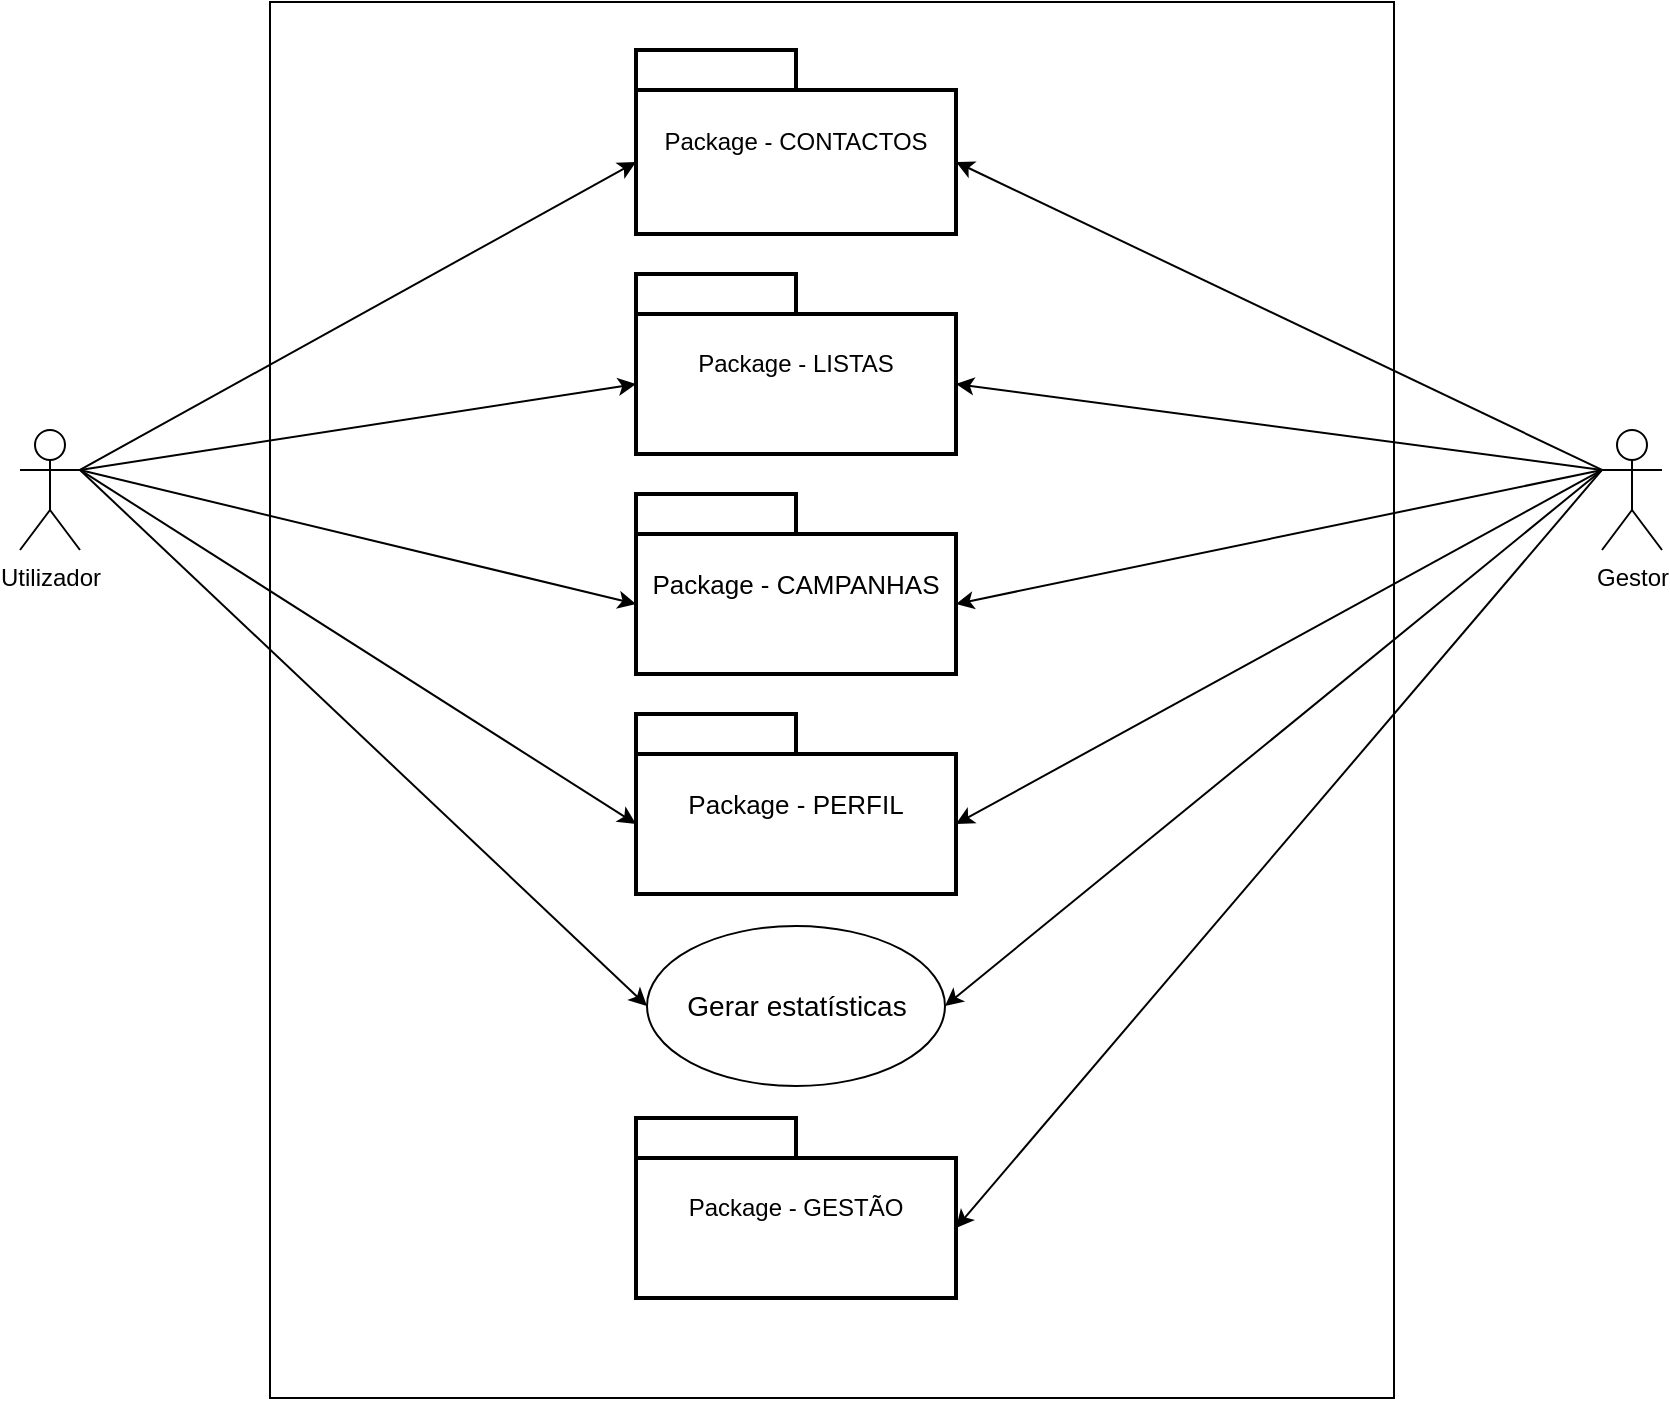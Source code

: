 <mxfile version="20.4.0" type="device" pages="6"><diagram id="rN_tg0I684L8gJ3R9h2H" name="Page-1"><mxGraphModel dx="946" dy="573" grid="0" gridSize="10" guides="1" tooltips="1" connect="1" arrows="1" fold="1" page="0" pageScale="1" pageWidth="1654" pageHeight="2336" math="0" shadow="0"><root><mxCell id="0"/><mxCell id="1" parent="0"/><mxCell id="qIFVFGJRCsdu9wKC1bCU-2" value="" style="rounded=0;whiteSpace=wrap;html=1;" vertex="1" parent="1"><mxGeometry x="212" y="20" width="562" height="698" as="geometry"/></mxCell><mxCell id="qIFVFGJRCsdu9wKC1bCU-18" style="edgeStyle=none;rounded=0;orthogonalLoop=1;jettySize=auto;html=1;exitX=1;exitY=0.333;exitDx=0;exitDy=0;exitPerimeter=0;entryX=0;entryY=0;entryDx=0;entryDy=56;entryPerimeter=0;fontSize=13;sourcePerimeterSpacing=5;targetPerimeterSpacing=5;" edge="1" parent="1" source="qIFVFGJRCsdu9wKC1bCU-3" target="qIFVFGJRCsdu9wKC1bCU-5"><mxGeometry relative="1" as="geometry"/></mxCell><mxCell id="qIFVFGJRCsdu9wKC1bCU-19" style="edgeStyle=none;rounded=0;orthogonalLoop=1;jettySize=auto;html=1;exitX=1;exitY=0.333;exitDx=0;exitDy=0;exitPerimeter=0;entryX=0;entryY=0;entryDx=0;entryDy=55;entryPerimeter=0;fontSize=13;sourcePerimeterSpacing=5;targetPerimeterSpacing=5;" edge="1" parent="1" source="qIFVFGJRCsdu9wKC1bCU-3" target="qIFVFGJRCsdu9wKC1bCU-6"><mxGeometry relative="1" as="geometry"/></mxCell><mxCell id="qIFVFGJRCsdu9wKC1bCU-20" style="edgeStyle=none;rounded=0;orthogonalLoop=1;jettySize=auto;html=1;exitX=1;exitY=0.333;exitDx=0;exitDy=0;exitPerimeter=0;entryX=0;entryY=0;entryDx=0;entryDy=55;entryPerimeter=0;fontSize=13;sourcePerimeterSpacing=5;targetPerimeterSpacing=5;" edge="1" parent="1" source="qIFVFGJRCsdu9wKC1bCU-3" target="qIFVFGJRCsdu9wKC1bCU-7"><mxGeometry relative="1" as="geometry"/></mxCell><mxCell id="qIFVFGJRCsdu9wKC1bCU-21" style="edgeStyle=none;rounded=0;orthogonalLoop=1;jettySize=auto;html=1;exitX=1;exitY=0.333;exitDx=0;exitDy=0;exitPerimeter=0;entryX=0;entryY=0;entryDx=0;entryDy=55;entryPerimeter=0;fontSize=13;sourcePerimeterSpacing=5;targetPerimeterSpacing=5;" edge="1" parent="1" source="qIFVFGJRCsdu9wKC1bCU-3" target="qIFVFGJRCsdu9wKC1bCU-8"><mxGeometry relative="1" as="geometry"/></mxCell><mxCell id="qIFVFGJRCsdu9wKC1bCU-22" style="edgeStyle=none;rounded=0;orthogonalLoop=1;jettySize=auto;html=1;exitX=1;exitY=0.333;exitDx=0;exitDy=0;exitPerimeter=0;entryX=0;entryY=0.5;entryDx=0;entryDy=0;fontSize=13;sourcePerimeterSpacing=5;targetPerimeterSpacing=5;" edge="1" parent="1" source="qIFVFGJRCsdu9wKC1bCU-3" target="qIFVFGJRCsdu9wKC1bCU-10"><mxGeometry relative="1" as="geometry"/></mxCell><mxCell id="qIFVFGJRCsdu9wKC1bCU-3" value="Utilizador" style="shape=umlActor;verticalLabelPosition=bottom;verticalAlign=top;html=1;outlineConnect=0;" vertex="1" parent="1"><mxGeometry x="87" y="234" width="30" height="60" as="geometry"/></mxCell><mxCell id="qIFVFGJRCsdu9wKC1bCU-11" style="rounded=0;orthogonalLoop=1;jettySize=auto;html=1;exitX=0;exitY=0.333;exitDx=0;exitDy=0;exitPerimeter=0;entryX=0;entryY=0;entryDx=160;entryDy=55;entryPerimeter=0;fontSize=13;targetPerimeterSpacing=5;sourcePerimeterSpacing=5;" edge="1" parent="1" source="qIFVFGJRCsdu9wKC1bCU-4" target="qIFVFGJRCsdu9wKC1bCU-9"><mxGeometry relative="1" as="geometry"/></mxCell><mxCell id="qIFVFGJRCsdu9wKC1bCU-12" style="edgeStyle=none;rounded=0;orthogonalLoop=1;jettySize=auto;html=1;exitX=0;exitY=0.333;exitDx=0;exitDy=0;exitPerimeter=0;entryX=1;entryY=0.5;entryDx=0;entryDy=0;fontSize=13;sourcePerimeterSpacing=5;targetPerimeterSpacing=5;" edge="1" parent="1" source="qIFVFGJRCsdu9wKC1bCU-4" target="qIFVFGJRCsdu9wKC1bCU-10"><mxGeometry relative="1" as="geometry"/></mxCell><mxCell id="qIFVFGJRCsdu9wKC1bCU-13" style="edgeStyle=none;rounded=0;orthogonalLoop=1;jettySize=auto;html=1;exitX=0;exitY=0.333;exitDx=0;exitDy=0;exitPerimeter=0;entryX=0;entryY=0;entryDx=160;entryDy=55;entryPerimeter=0;fontSize=13;sourcePerimeterSpacing=5;targetPerimeterSpacing=5;" edge="1" parent="1" source="qIFVFGJRCsdu9wKC1bCU-4" target="qIFVFGJRCsdu9wKC1bCU-8"><mxGeometry relative="1" as="geometry"/></mxCell><mxCell id="qIFVFGJRCsdu9wKC1bCU-15" style="edgeStyle=none;rounded=0;orthogonalLoop=1;jettySize=auto;html=1;exitX=0;exitY=0.333;exitDx=0;exitDy=0;exitPerimeter=0;entryX=0;entryY=0;entryDx=160;entryDy=55;entryPerimeter=0;fontSize=13;sourcePerimeterSpacing=5;targetPerimeterSpacing=5;" edge="1" parent="1" source="qIFVFGJRCsdu9wKC1bCU-4" target="qIFVFGJRCsdu9wKC1bCU-7"><mxGeometry relative="1" as="geometry"/></mxCell><mxCell id="qIFVFGJRCsdu9wKC1bCU-16" style="edgeStyle=none;rounded=0;orthogonalLoop=1;jettySize=auto;html=1;exitX=0;exitY=0.333;exitDx=0;exitDy=0;exitPerimeter=0;entryX=0;entryY=0;entryDx=160;entryDy=55;entryPerimeter=0;fontSize=13;sourcePerimeterSpacing=5;targetPerimeterSpacing=5;" edge="1" parent="1" source="qIFVFGJRCsdu9wKC1bCU-4" target="qIFVFGJRCsdu9wKC1bCU-6"><mxGeometry relative="1" as="geometry"/></mxCell><mxCell id="qIFVFGJRCsdu9wKC1bCU-17" style="edgeStyle=none;rounded=0;orthogonalLoop=1;jettySize=auto;html=1;exitX=0;exitY=0.333;exitDx=0;exitDy=0;exitPerimeter=0;entryX=0;entryY=0;entryDx=160;entryDy=56;entryPerimeter=0;fontSize=13;sourcePerimeterSpacing=5;targetPerimeterSpacing=5;" edge="1" parent="1" source="qIFVFGJRCsdu9wKC1bCU-4" target="qIFVFGJRCsdu9wKC1bCU-5"><mxGeometry relative="1" as="geometry"/></mxCell><mxCell id="qIFVFGJRCsdu9wKC1bCU-4" value="Gestor" style="shape=umlActor;verticalLabelPosition=bottom;verticalAlign=top;html=1;outlineConnect=0;" vertex="1" parent="1"><mxGeometry x="878" y="234" width="30" height="60" as="geometry"/></mxCell><mxCell id="qIFVFGJRCsdu9wKC1bCU-5" value="Package - CONTACTOS" style="shape=folder;tabWidth=80;tabHeight=20;tabPosition=left;strokeWidth=2;html=1;whiteSpace=wrap;align=center;" vertex="1" parent="1"><mxGeometry x="395" y="44" width="160" height="92" as="geometry"/></mxCell><mxCell id="qIFVFGJRCsdu9wKC1bCU-6" value="Package - LISTAS" style="shape=folder;tabWidth=80;tabHeight=20;tabPosition=left;strokeWidth=2;html=1;whiteSpace=wrap;align=center;" vertex="1" parent="1"><mxGeometry x="395" y="156" width="160" height="90" as="geometry"/></mxCell><mxCell id="qIFVFGJRCsdu9wKC1bCU-7" value="&lt;font style=&quot;font-size: 13px;&quot;&gt;Package - CAMPANHAS&lt;/font&gt;" style="shape=folder;tabWidth=80;tabHeight=20;tabPosition=left;strokeWidth=2;html=1;whiteSpace=wrap;align=center;" vertex="1" parent="1"><mxGeometry x="395" y="266" width="160" height="90" as="geometry"/></mxCell><mxCell id="qIFVFGJRCsdu9wKC1bCU-8" value="&lt;font style=&quot;font-size: 13px;&quot;&gt;Package - PERFIL&lt;/font&gt;" style="shape=folder;tabWidth=80;tabHeight=20;tabPosition=left;strokeWidth=2;html=1;whiteSpace=wrap;align=center;" vertex="1" parent="1"><mxGeometry x="395" y="376" width="160" height="90" as="geometry"/></mxCell><mxCell id="qIFVFGJRCsdu9wKC1bCU-9" value="Package - GESTÃO" style="shape=folder;tabWidth=80;tabHeight=20;tabPosition=left;strokeWidth=2;html=1;whiteSpace=wrap;align=center;" vertex="1" parent="1"><mxGeometry x="395" y="578" width="160" height="90" as="geometry"/></mxCell><mxCell id="qIFVFGJRCsdu9wKC1bCU-10" value="&lt;font style=&quot;font-size: 14px;&quot;&gt;Gerar estatísticas&lt;/font&gt;" style="ellipse;whiteSpace=wrap;html=1;" vertex="1" parent="1"><mxGeometry x="400.5" y="482" width="149" height="80" as="geometry"/></mxCell></root></mxGraphModel></diagram><diagram id="iYh60ZEQTMUY6hLxTLVM" name="Page-2"><mxGraphModel dx="1346" dy="916" grid="0" gridSize="10" guides="1" tooltips="1" connect="1" arrows="1" fold="1" page="0" pageScale="1" pageWidth="1654" pageHeight="2336" math="0" shadow="0"><root><mxCell id="0"/><mxCell id="1" parent="0"/><mxCell id="Y1VeffDmR55A79ns18sM-3" style="edgeStyle=none;rounded=0;orthogonalLoop=1;jettySize=auto;html=1;exitX=0;exitY=0;exitDx=160;exitDy=56;exitPerimeter=0;entryX=-0.003;entryY=0.122;entryDx=0;entryDy=0;entryPerimeter=0;fontSize=13;sourcePerimeterSpacing=5;targetPerimeterSpacing=5;dashed=1;" edge="1" parent="1" source="Y1VeffDmR55A79ns18sM-1" target="Y1VeffDmR55A79ns18sM-2"><mxGeometry relative="1" as="geometry"/></mxCell><mxCell id="Y1VeffDmR55A79ns18sM-1" value="Package - CONTACTOS" style="shape=folder;tabWidth=80;tabHeight=20;tabPosition=left;strokeWidth=2;html=1;whiteSpace=wrap;align=center;" vertex="1" parent="1"><mxGeometry x="-195" y="-8" width="160" height="92" as="geometry"/></mxCell><mxCell id="Y1VeffDmR55A79ns18sM-2" value="" style="rounded=0;whiteSpace=wrap;html=1;fontSize=13;" vertex="1" parent="1"><mxGeometry x="129" y="-3" width="208" height="430" as="geometry"/></mxCell><mxCell id="Y1VeffDmR55A79ns18sM-4" value="&amp;lt;&amp;lt;trace&amp;gt;&amp;gt;" style="text;html=1;strokeColor=none;fillColor=none;align=center;verticalAlign=middle;whiteSpace=wrap;rounded=0;fontSize=13;" vertex="1" parent="1"><mxGeometry x="17" y="26" width="60" height="30" as="geometry"/></mxCell><mxCell id="d0pd_F2RedOsYjclPk2O-1" value="&lt;font style=&quot;font-size: 14px;&quot;&gt;Carregar contactos&lt;/font&gt;" style="ellipse;whiteSpace=wrap;html=1;" vertex="1" parent="1"><mxGeometry x="158.5" y="15" width="149" height="80" as="geometry"/></mxCell><mxCell id="d0pd_F2RedOsYjclPk2O-2" value="&lt;font style=&quot;font-size: 14px;&quot;&gt;Editar contactos&lt;/font&gt;" style="ellipse;whiteSpace=wrap;html=1;" vertex="1" parent="1"><mxGeometry x="158.5" y="120" width="149" height="80" as="geometry"/></mxCell><mxCell id="d0pd_F2RedOsYjclPk2O-3" value="&lt;font style=&quot;font-size: 14px;&quot;&gt;Apagar contactos&lt;/font&gt;" style="ellipse;whiteSpace=wrap;html=1;" vertex="1" parent="1"><mxGeometry x="158.5" y="224" width="149" height="80" as="geometry"/></mxCell><mxCell id="d0pd_F2RedOsYjclPk2O-4" value="&lt;font style=&quot;font-size: 14px;&quot;&gt;Apagar contactos&lt;/font&gt;" style="ellipse;whiteSpace=wrap;html=1;" vertex="1" parent="1"><mxGeometry x="158.5" y="326" width="149" height="80" as="geometry"/></mxCell></root></mxGraphModel></diagram><diagram id="leB7tcZBiRI5ZWfwD2lj" name="Page-3"><mxGraphModel dx="1346" dy="973" grid="0" gridSize="10" guides="1" tooltips="1" connect="1" arrows="1" fold="1" page="0" pageScale="1" pageWidth="1654" pageHeight="2336" math="0" shadow="0"><root><mxCell id="0"/><mxCell id="1" parent="0"/><mxCell id="UyzyNtcZsX6MvWDX-o_q-7" style="edgeStyle=none;rounded=0;orthogonalLoop=1;jettySize=auto;html=1;exitX=0;exitY=0;exitDx=160;exitDy=56;exitPerimeter=0;entryX=-0.005;entryY=0.223;entryDx=0;entryDy=0;entryPerimeter=0;dashed=1;fontSize=13;sourcePerimeterSpacing=5;targetPerimeterSpacing=5;" edge="1" parent="1" source="UyzyNtcZsX6MvWDX-o_q-2" target="UyzyNtcZsX6MvWDX-o_q-3"><mxGeometry relative="1" as="geometry"/></mxCell><mxCell id="UyzyNtcZsX6MvWDX-o_q-2" value="Package - LISTAS" style="shape=folder;tabWidth=80;tabHeight=20;tabPosition=left;strokeWidth=2;html=1;whiteSpace=wrap;align=center;" vertex="1" parent="1"><mxGeometry x="-195" y="-8" width="160" height="92" as="geometry"/></mxCell><mxCell id="UyzyNtcZsX6MvWDX-o_q-3" value="" style="rounded=0;whiteSpace=wrap;html=1;fontSize=13;" vertex="1" parent="1"><mxGeometry x="129" y="-3" width="208" height="220" as="geometry"/></mxCell><mxCell id="UyzyNtcZsX6MvWDX-o_q-4" value="&amp;lt;&amp;lt;trace&amp;gt;&amp;gt;" style="text;html=1;strokeColor=none;fillColor=none;align=center;verticalAlign=middle;whiteSpace=wrap;rounded=0;fontSize=13;" vertex="1" parent="1"><mxGeometry x="17" y="26" width="60" height="30" as="geometry"/></mxCell><mxCell id="UyzyNtcZsX6MvWDX-o_q-5" value="&lt;font style=&quot;font-size: 14px;&quot;&gt;Visualizar&amp;nbsp;&lt;br&gt;lista&lt;br&gt;&lt;/font&gt;" style="ellipse;whiteSpace=wrap;html=1;" vertex="1" parent="1"><mxGeometry x="158.5" y="15" width="149" height="80" as="geometry"/></mxCell><mxCell id="UyzyNtcZsX6MvWDX-o_q-6" value="&lt;font style=&quot;font-size: 14px;&quot;&gt;Criar lista&lt;/font&gt;" style="ellipse;whiteSpace=wrap;html=1;" vertex="1" parent="1"><mxGeometry x="158.5" y="120" width="149" height="80" as="geometry"/></mxCell></root></mxGraphModel></diagram><diagram id="7uCjd0i8thsYGpgiOJuc" name="Page-4"><mxGraphModel dx="1346" dy="916" grid="0" gridSize="10" guides="1" tooltips="1" connect="1" arrows="1" fold="1" page="0" pageScale="1" pageWidth="1654" pageHeight="2336" math="0" shadow="0"><root><mxCell id="0"/><mxCell id="1" parent="0"/><mxCell id="ScD4QHonfQPaWYqG9C8a-1" style="edgeStyle=none;rounded=0;orthogonalLoop=1;jettySize=auto;html=1;exitX=0;exitY=0;exitDx=160;exitDy=56;exitPerimeter=0;entryX=-0.003;entryY=0.122;entryDx=0;entryDy=0;entryPerimeter=0;fontSize=13;sourcePerimeterSpacing=5;targetPerimeterSpacing=5;dashed=1;" edge="1" parent="1" source="ScD4QHonfQPaWYqG9C8a-2" target="ScD4QHonfQPaWYqG9C8a-3"><mxGeometry relative="1" as="geometry"/></mxCell><mxCell id="ScD4QHonfQPaWYqG9C8a-2" value="Package - CAMPANHAS" style="shape=folder;tabWidth=80;tabHeight=20;tabPosition=left;strokeWidth=2;html=1;whiteSpace=wrap;align=center;" vertex="1" parent="1"><mxGeometry x="-195" y="-8" width="160" height="92" as="geometry"/></mxCell><mxCell id="ScD4QHonfQPaWYqG9C8a-3" value="" style="rounded=0;whiteSpace=wrap;html=1;fontSize=13;" vertex="1" parent="1"><mxGeometry x="129" y="-3" width="208" height="430" as="geometry"/></mxCell><mxCell id="ScD4QHonfQPaWYqG9C8a-4" value="&amp;lt;&amp;lt;trace&amp;gt;&amp;gt;" style="text;html=1;strokeColor=none;fillColor=none;align=center;verticalAlign=middle;whiteSpace=wrap;rounded=0;fontSize=13;" vertex="1" parent="1"><mxGeometry x="17" y="26" width="60" height="30" as="geometry"/></mxCell><mxCell id="ScD4QHonfQPaWYqG9C8a-5" value="&lt;span style=&quot;font-size: 14px;&quot;&gt;Visualizar campanha&lt;/span&gt;" style="ellipse;whiteSpace=wrap;html=1;" vertex="1" parent="1"><mxGeometry x="158.5" y="15" width="149" height="80" as="geometry"/></mxCell><mxCell id="ScD4QHonfQPaWYqG9C8a-6" value="&lt;font style=&quot;font-size: 14px;&quot;&gt;Criar campanha&lt;/font&gt;" style="ellipse;whiteSpace=wrap;html=1;" vertex="1" parent="1"><mxGeometry x="158.5" y="120" width="149" height="80" as="geometry"/></mxCell><mxCell id="ScD4QHonfQPaWYqG9C8a-7" value="&lt;font style=&quot;font-size: 14px;&quot;&gt;Criar link curto&lt;/font&gt;" style="ellipse;whiteSpace=wrap;html=1;" vertex="1" parent="1"><mxGeometry x="158.5" y="224" width="149" height="80" as="geometry"/></mxCell><mxCell id="ScD4QHonfQPaWYqG9C8a-8" value="&lt;font style=&quot;font-size: 14px;&quot;&gt;Fazer envio&lt;/font&gt;" style="ellipse;whiteSpace=wrap;html=1;" vertex="1" parent="1"><mxGeometry x="158.5" y="326" width="149" height="80" as="geometry"/></mxCell></root></mxGraphModel></diagram><diagram id="XAAPoAA0MlfvjMhOxoRl" name="Page-5"><mxGraphModel dx="1346" dy="973" grid="0" gridSize="10" guides="1" tooltips="1" connect="1" arrows="1" fold="1" page="0" pageScale="1" pageWidth="1654" pageHeight="2336" math="0" shadow="0"><root><mxCell id="0"/><mxCell id="1" parent="0"/><mxCell id="qQXzkS8BPhQHGZ3WGjJc-10" style="edgeStyle=none;rounded=0;orthogonalLoop=1;jettySize=auto;html=1;exitX=0;exitY=0;exitDx=160;exitDy=56;exitPerimeter=0;entryX=-0.019;entryY=0.158;entryDx=0;entryDy=0;entryPerimeter=0;dashed=1;fontSize=13;sourcePerimeterSpacing=5;targetPerimeterSpacing=5;" edge="1" parent="1" source="qQXzkS8BPhQHGZ3WGjJc-2" target="qQXzkS8BPhQHGZ3WGjJc-3"><mxGeometry relative="1" as="geometry"/></mxCell><mxCell id="qQXzkS8BPhQHGZ3WGjJc-2" value="Package - PERFIL" style="shape=folder;tabWidth=80;tabHeight=20;tabPosition=left;strokeWidth=2;html=1;whiteSpace=wrap;align=center;" vertex="1" parent="1"><mxGeometry x="-195" y="-8" width="160" height="92" as="geometry"/></mxCell><mxCell id="qQXzkS8BPhQHGZ3WGjJc-3" value="" style="rounded=0;whiteSpace=wrap;html=1;fontSize=13;" vertex="1" parent="1"><mxGeometry x="129" y="-3" width="208" height="329" as="geometry"/></mxCell><mxCell id="qQXzkS8BPhQHGZ3WGjJc-4" value="&amp;lt;&amp;lt;trace&amp;gt;&amp;gt;" style="text;html=1;strokeColor=none;fillColor=none;align=center;verticalAlign=middle;whiteSpace=wrap;rounded=0;fontSize=13;" vertex="1" parent="1"><mxGeometry x="17" y="26" width="60" height="30" as="geometry"/></mxCell><mxCell id="qQXzkS8BPhQHGZ3WGjJc-5" value="&lt;span style=&quot;font-size: 14px;&quot;&gt;Login&lt;/span&gt;" style="ellipse;whiteSpace=wrap;html=1;" vertex="1" parent="1"><mxGeometry x="158.5" y="15" width="149" height="80" as="geometry"/></mxCell><mxCell id="qQXzkS8BPhQHGZ3WGjJc-6" value="&lt;font style=&quot;font-size: 14px;&quot;&gt;Alterar palavra-passe&lt;/font&gt;" style="ellipse;whiteSpace=wrap;html=1;" vertex="1" parent="1"><mxGeometry x="158.5" y="120" width="149" height="80" as="geometry"/></mxCell><mxCell id="qQXzkS8BPhQHGZ3WGjJc-7" value="&lt;font style=&quot;font-size: 14px;&quot;&gt;Logout&lt;/font&gt;" style="ellipse;whiteSpace=wrap;html=1;" vertex="1" parent="1"><mxGeometry x="158.5" y="224" width="149" height="80" as="geometry"/></mxCell></root></mxGraphModel></diagram><diagram id="NhY4RXjV1Vej0gBiQC4d" name="Page-6"><mxGraphModel dx="1346" dy="973" grid="0" gridSize="10" guides="1" tooltips="1" connect="1" arrows="1" fold="1" page="0" pageScale="1" pageWidth="1654" pageHeight="2336" math="0" shadow="0"><root><mxCell id="0"/><mxCell id="1" parent="0"/><mxCell id="6yEY8cJrSfc8gg1mqMVB-1" style="edgeStyle=none;rounded=0;orthogonalLoop=1;jettySize=auto;html=1;exitX=0;exitY=0;exitDx=160;exitDy=56;exitPerimeter=0;entryX=-0.005;entryY=0.223;entryDx=0;entryDy=0;entryPerimeter=0;dashed=1;fontSize=13;sourcePerimeterSpacing=5;targetPerimeterSpacing=5;" edge="1" parent="1" source="6yEY8cJrSfc8gg1mqMVB-2" target="6yEY8cJrSfc8gg1mqMVB-3"><mxGeometry relative="1" as="geometry"/></mxCell><mxCell id="6yEY8cJrSfc8gg1mqMVB-2" value="Package - GESTÃO" style="shape=folder;tabWidth=80;tabHeight=20;tabPosition=left;strokeWidth=2;html=1;whiteSpace=wrap;align=center;" vertex="1" parent="1"><mxGeometry x="-195" y="-8" width="160" height="92" as="geometry"/></mxCell><mxCell id="6yEY8cJrSfc8gg1mqMVB-3" value="" style="rounded=0;whiteSpace=wrap;html=1;fontSize=13;" vertex="1" parent="1"><mxGeometry x="129" y="-3" width="208" height="220" as="geometry"/></mxCell><mxCell id="6yEY8cJrSfc8gg1mqMVB-4" value="&amp;lt;&amp;lt;trace&amp;gt;&amp;gt;" style="text;html=1;strokeColor=none;fillColor=none;align=center;verticalAlign=middle;whiteSpace=wrap;rounded=0;fontSize=13;" vertex="1" parent="1"><mxGeometry x="17" y="26" width="60" height="30" as="geometry"/></mxCell><mxCell id="6yEY8cJrSfc8gg1mqMVB-5" value="&lt;font style=&quot;font-size: 14px;&quot;&gt;Gerir acessos &lt;br&gt;de login&lt;br&gt;&lt;/font&gt;" style="ellipse;whiteSpace=wrap;html=1;" vertex="1" parent="1"><mxGeometry x="158.5" y="15" width="149" height="80" as="geometry"/></mxCell><mxCell id="6yEY8cJrSfc8gg1mqMVB-6" value="&lt;font style=&quot;font-size: 14px;&quot;&gt;Carregamento de&amp;nbsp;&lt;br&gt;mensagens&lt;br&gt;&lt;/font&gt;" style="ellipse;whiteSpace=wrap;html=1;" vertex="1" parent="1"><mxGeometry x="158.5" y="120" width="149" height="80" as="geometry"/></mxCell></root></mxGraphModel></diagram></mxfile>